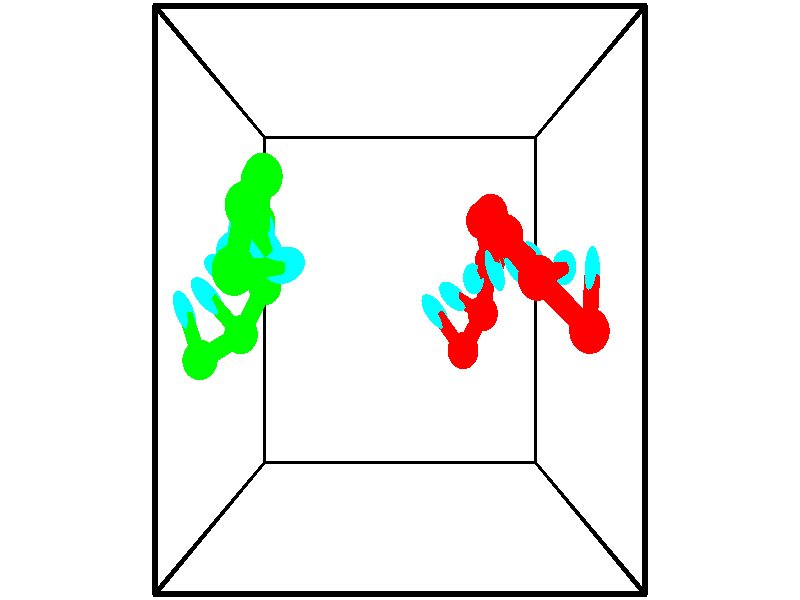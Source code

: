 // switches for output
#declare DRAW_BASES = 1; // possible values are 0, 1; only relevant for DNA ribbons
#declare DRAW_BASES_TYPE = 3; // possible values are 1, 2, 3; only relevant for DNA ribbons
#declare DRAW_FOG = 0; // set to 1 to enable fog

#include "colors.inc"

#include "transforms.inc"
background { rgb <1, 1, 1>}

#default {
   normal{
       ripples 0.25
       frequency 0.20
       turbulence 0.2
       lambda 5
   }
	finish {
		phong 0.1
		phong_size 40.
	}
}

// original window dimensions: 1024x640


// camera settings

camera {
	sky <-0, 1, 0>
	up <-0, 1, 0>
	right 1.6 * <1, 0, 0>
	location <2.5, 2.5, 11.1562>
	look_at <2.5, 2.5, 2.5>
	direction <0, 0, -8.6562>
	angle 67.0682
}


# declare cpy_camera_pos = <2.5, 2.5, 11.1562>;
# if (DRAW_FOG = 1)
fog {
	fog_type 2
	up vnormalize(cpy_camera_pos)
	color rgbt<1,1,1,0.3>
	distance 1e-5
	fog_alt 3e-3
	fog_offset 4
}
# end


// LIGHTS

# declare lum = 6;
global_settings {
	ambient_light rgb lum * <0.05, 0.05, 0.05>
	max_trace_level 15
}# declare cpy_direct_light_amount = 0.25;
light_source
{	1000 * <-1, -1, 1>,
	rgb lum * cpy_direct_light_amount
	parallel
}

light_source
{	1000 * <1, 1, -1>,
	rgb lum * cpy_direct_light_amount
	parallel
}

// strand 0

// nucleotide -1

// particle -1
sphere {
	<3.525821, 1.812339, 1.329092> 0.250000
	pigment { color rgbt <1,0,0,0> }
	no_shadow
}
cylinder {
	<3.271809, 2.113281, 1.259010>,  <3.119401, 2.293847, 1.216961>, 0.100000
	pigment { color rgbt <1,0,0,0> }
	no_shadow
}
cylinder {
	<3.271809, 2.113281, 1.259010>,  <3.525821, 1.812339, 1.329092>, 0.100000
	pigment { color rgbt <1,0,0,0> }
	no_shadow
}

// particle -1
sphere {
	<3.271809, 2.113281, 1.259010> 0.100000
	pigment { color rgbt <1,0,0,0> }
	no_shadow
}
sphere {
	0, 1
	scale<0.080000,0.200000,0.300000>
	matrix <0.495145, 0.570518, 0.655241,
		0.592932, 0.329346, -0.734822,
		-0.635030, 0.752356, -0.175205,
		3.081300, 2.338988, 1.206448>
	pigment { color rgbt <0,1,1,0> }
	no_shadow
}
cylinder {
	<3.887147, 2.313108, 1.028934>,  <3.525821, 1.812339, 1.329092>, 0.130000
	pigment { color rgbt <1,0,0,0> }
	no_shadow
}

// nucleotide -1

// particle -1
sphere {
	<3.887147, 2.313108, 1.028934> 0.250000
	pigment { color rgbt <1,0,0,0> }
	no_shadow
}
cylinder {
	<3.584370, 2.448521, 1.252517>,  <3.402703, 2.529768, 1.386667>, 0.100000
	pigment { color rgbt <1,0,0,0> }
	no_shadow
}
cylinder {
	<3.584370, 2.448521, 1.252517>,  <3.887147, 2.313108, 1.028934>, 0.100000
	pigment { color rgbt <1,0,0,0> }
	no_shadow
}

// particle -1
sphere {
	<3.584370, 2.448521, 1.252517> 0.100000
	pigment { color rgbt <1,0,0,0> }
	no_shadow
}
sphere {
	0, 1
	scale<0.080000,0.200000,0.300000>
	matrix <0.651257, 0.461300, 0.602551,
		-0.053865, 0.820122, -0.569648,
		-0.756944, 0.338531, 0.558957,
		3.357286, 2.550080, 1.420204>
	pigment { color rgbt <0,1,1,0> }
	no_shadow
}
cylinder {
	<4.000405, 3.034599, 1.061833>,  <3.887147, 2.313108, 1.028934>, 0.130000
	pigment { color rgbt <1,0,0,0> }
	no_shadow
}

// nucleotide -1

// particle -1
sphere {
	<4.000405, 3.034599, 1.061833> 0.250000
	pigment { color rgbt <1,0,0,0> }
	no_shadow
}
cylinder {
	<3.806759, 2.889387, 1.380289>,  <3.690571, 2.802260, 1.571363>, 0.100000
	pigment { color rgbt <1,0,0,0> }
	no_shadow
}
cylinder {
	<3.806759, 2.889387, 1.380289>,  <4.000405, 3.034599, 1.061833>, 0.100000
	pigment { color rgbt <1,0,0,0> }
	no_shadow
}

// particle -1
sphere {
	<3.806759, 2.889387, 1.380289> 0.100000
	pigment { color rgbt <1,0,0,0> }
	no_shadow
}
sphere {
	0, 1
	scale<0.080000,0.200000,0.300000>
	matrix <0.727109, 0.339260, 0.596838,
		-0.486768, 0.867820, 0.099721,
		-0.484117, -0.363029, 0.796141,
		3.661524, 2.780478, 1.619131>
	pigment { color rgbt <0,1,1,0> }
	no_shadow
}
cylinder {
	<3.794246, 3.545978, 1.636864>,  <4.000405, 3.034599, 1.061833>, 0.130000
	pigment { color rgbt <1,0,0,0> }
	no_shadow
}

// nucleotide -1

// particle -1
sphere {
	<3.794246, 3.545978, 1.636864> 0.250000
	pigment { color rgbt <1,0,0,0> }
	no_shadow
}
cylinder {
	<3.890865, 3.174664, 1.749958>,  <3.948837, 2.951875, 1.817814>, 0.100000
	pigment { color rgbt <1,0,0,0> }
	no_shadow
}
cylinder {
	<3.890865, 3.174664, 1.749958>,  <3.794246, 3.545978, 1.636864>, 0.100000
	pigment { color rgbt <1,0,0,0> }
	no_shadow
}

// particle -1
sphere {
	<3.890865, 3.174664, 1.749958> 0.100000
	pigment { color rgbt <1,0,0,0> }
	no_shadow
}
sphere {
	0, 1
	scale<0.080000,0.200000,0.300000>
	matrix <0.691242, 0.369087, 0.621256,
		-0.681057, 0.045375, 0.730823,
		0.241548, -0.928286, 0.282735,
		3.963330, 2.896178, 1.834778>
	pigment { color rgbt <0,1,1,0> }
	no_shadow
}
cylinder {
	<3.815037, 3.537045, 2.367421>,  <3.794246, 3.545978, 1.636864>, 0.130000
	pigment { color rgbt <1,0,0,0> }
	no_shadow
}

// nucleotide -1

// particle -1
sphere {
	<3.815037, 3.537045, 2.367421> 0.250000
	pigment { color rgbt <1,0,0,0> }
	no_shadow
}
cylinder {
	<4.036293, 3.213417, 2.287982>,  <4.169046, 3.019240, 2.240318>, 0.100000
	pigment { color rgbt <1,0,0,0> }
	no_shadow
}
cylinder {
	<4.036293, 3.213417, 2.287982>,  <3.815037, 3.537045, 2.367421>, 0.100000
	pigment { color rgbt <1,0,0,0> }
	no_shadow
}

// particle -1
sphere {
	<4.036293, 3.213417, 2.287982> 0.100000
	pigment { color rgbt <1,0,0,0> }
	no_shadow
}
sphere {
	0, 1
	scale<0.080000,0.200000,0.300000>
	matrix <0.606462, 0.227617, 0.761836,
		-0.571175, -0.541844, 0.616574,
		0.553139, -0.809071, -0.198598,
		4.202235, 2.970696, 2.228402>
	pigment { color rgbt <0,1,1,0> }
	no_shadow
}
cylinder {
	<3.914645, 3.218401, 2.986122>,  <3.815037, 3.537045, 2.367421>, 0.130000
	pigment { color rgbt <1,0,0,0> }
	no_shadow
}

// nucleotide -1

// particle -1
sphere {
	<3.914645, 3.218401, 2.986122> 0.250000
	pigment { color rgbt <1,0,0,0> }
	no_shadow
}
cylinder {
	<4.188866, 3.083790, 2.727892>,  <4.353398, 3.003023, 2.572954>, 0.100000
	pigment { color rgbt <1,0,0,0> }
	no_shadow
}
cylinder {
	<4.188866, 3.083790, 2.727892>,  <3.914645, 3.218401, 2.986122>, 0.100000
	pigment { color rgbt <1,0,0,0> }
	no_shadow
}

// particle -1
sphere {
	<4.188866, 3.083790, 2.727892> 0.100000
	pigment { color rgbt <1,0,0,0> }
	no_shadow
}
sphere {
	0, 1
	scale<0.080000,0.200000,0.300000>
	matrix <0.715787, 0.149675, 0.682090,
		-0.132916, -0.929702, 0.343492,
		0.685552, -0.336528, -0.645575,
		4.394531, 2.982831, 2.534220>
	pigment { color rgbt <0,1,1,0> }
	no_shadow
}
cylinder {
	<4.282828, 2.740093, 3.331288>,  <3.914645, 3.218401, 2.986122>, 0.130000
	pigment { color rgbt <1,0,0,0> }
	no_shadow
}

// nucleotide -1

// particle -1
sphere {
	<4.282828, 2.740093, 3.331288> 0.250000
	pigment { color rgbt <1,0,0,0> }
	no_shadow
}
cylinder {
	<4.557983, 2.814995, 3.050790>,  <4.723077, 2.859936, 2.882491>, 0.100000
	pigment { color rgbt <1,0,0,0> }
	no_shadow
}
cylinder {
	<4.557983, 2.814995, 3.050790>,  <4.282828, 2.740093, 3.331288>, 0.100000
	pigment { color rgbt <1,0,0,0> }
	no_shadow
}

// particle -1
sphere {
	<4.557983, 2.814995, 3.050790> 0.100000
	pigment { color rgbt <1,0,0,0> }
	no_shadow
}
sphere {
	0, 1
	scale<0.080000,0.200000,0.300000>
	matrix <0.704460, 0.060397, 0.707170,
		0.174775, -0.980453, -0.090368,
		0.687888, 0.187256, -0.701245,
		4.764350, 2.871171, 2.840416>
	pigment { color rgbt <0,1,1,0> }
	no_shadow
}
cylinder {
	<4.952243, 2.168989, 3.334688>,  <4.282828, 2.740093, 3.331288>, 0.130000
	pigment { color rgbt <1,0,0,0> }
	no_shadow
}

// nucleotide -1

// particle -1
sphere {
	<4.952243, 2.168989, 3.334688> 0.250000
	pigment { color rgbt <1,0,0,0> }
	no_shadow
}
cylinder {
	<5.020042, 2.538235, 3.196626>,  <5.060722, 2.759782, 3.113788>, 0.100000
	pigment { color rgbt <1,0,0,0> }
	no_shadow
}
cylinder {
	<5.020042, 2.538235, 3.196626>,  <4.952243, 2.168989, 3.334688>, 0.100000
	pigment { color rgbt <1,0,0,0> }
	no_shadow
}

// particle -1
sphere {
	<5.020042, 2.538235, 3.196626> 0.100000
	pigment { color rgbt <1,0,0,0> }
	no_shadow
}
sphere {
	0, 1
	scale<0.080000,0.200000,0.300000>
	matrix <0.820013, 0.062168, 0.568958,
		0.546670, -0.379469, -0.746428,
		0.169498, 0.923113, -0.345155,
		5.070892, 2.815169, 3.093079>
	pigment { color rgbt <0,1,1,0> }
	no_shadow
}
// strand 1

// nucleotide -1

// particle -1
sphere {
	<0.558446, 2.790991, 4.091918> 0.250000
	pigment { color rgbt <0,1,0,0> }
	no_shadow
}
cylinder {
	<0.844040, 2.830868, 3.814707>,  <1.015396, 2.854794, 3.648380>, 0.100000
	pigment { color rgbt <0,1,0,0> }
	no_shadow
}
cylinder {
	<0.844040, 2.830868, 3.814707>,  <0.558446, 2.790991, 4.091918>, 0.100000
	pigment { color rgbt <0,1,0,0> }
	no_shadow
}

// particle -1
sphere {
	<0.844040, 2.830868, 3.814707> 0.100000
	pigment { color rgbt <0,1,0,0> }
	no_shadow
}
sphere {
	0, 1
	scale<0.080000,0.200000,0.300000>
	matrix <-0.679629, 0.336624, -0.651758,
		0.168314, 0.936347, 0.308098,
		0.713985, 0.099692, -0.693027,
		1.058236, 2.860775, 3.606799>
	pigment { color rgbt <0,1,1,0> }
	no_shadow
}
cylinder {
	<0.637254, 3.451088, 3.843175>,  <0.558446, 2.790991, 4.091918>, 0.130000
	pigment { color rgbt <0,1,0,0> }
	no_shadow
}

// nucleotide -1

// particle -1
sphere {
	<0.637254, 3.451088, 3.843175> 0.250000
	pigment { color rgbt <0,1,0,0> }
	no_shadow
}
cylinder {
	<0.719513, 3.192406, 3.549377>,  <0.768868, 3.037197, 3.373098>, 0.100000
	pigment { color rgbt <0,1,0,0> }
	no_shadow
}
cylinder {
	<0.719513, 3.192406, 3.549377>,  <0.637254, 3.451088, 3.843175>, 0.100000
	pigment { color rgbt <0,1,0,0> }
	no_shadow
}

// particle -1
sphere {
	<0.719513, 3.192406, 3.549377> 0.100000
	pigment { color rgbt <0,1,0,0> }
	no_shadow
}
sphere {
	0, 1
	scale<0.080000,0.200000,0.300000>
	matrix <-0.599875, 0.509698, -0.616732,
		0.773214, 0.567434, -0.283124,
		0.205647, -0.646705, -0.734495,
		0.781207, 2.998394, 3.329029>
	pigment { color rgbt <0,1,1,0> }
	no_shadow
}
cylinder {
	<0.700553, 3.860913, 3.212375>,  <0.637254, 3.451088, 3.843175>, 0.130000
	pigment { color rgbt <0,1,0,0> }
	no_shadow
}

// nucleotide -1

// particle -1
sphere {
	<0.700553, 3.860913, 3.212375> 0.250000
	pigment { color rgbt <0,1,0,0> }
	no_shadow
}
cylinder {
	<0.661911, 3.483105, 3.086805>,  <0.638726, 3.256420, 3.011464>, 0.100000
	pigment { color rgbt <0,1,0,0> }
	no_shadow
}
cylinder {
	<0.661911, 3.483105, 3.086805>,  <0.700553, 3.860913, 3.212375>, 0.100000
	pigment { color rgbt <0,1,0,0> }
	no_shadow
}

// particle -1
sphere {
	<0.661911, 3.483105, 3.086805> 0.100000
	pigment { color rgbt <0,1,0,0> }
	no_shadow
}
sphere {
	0, 1
	scale<0.080000,0.200000,0.300000>
	matrix <-0.658418, 0.297173, -0.691501,
		0.746427, 0.139890, -0.650598,
		-0.096606, -0.944520, -0.313924,
		0.632929, 3.199749, 2.992628>
	pigment { color rgbt <0,1,1,0> }
	no_shadow
}
cylinder {
	<0.457245, 3.929735, 2.445134>,  <0.700553, 3.860913, 3.212375>, 0.130000
	pigment { color rgbt <0,1,0,0> }
	no_shadow
}

// nucleotide -1

// particle -1
sphere {
	<0.457245, 3.929735, 2.445134> 0.250000
	pigment { color rgbt <0,1,0,0> }
	no_shadow
}
cylinder {
	<0.366989, 3.578968, 2.614888>,  <0.312836, 3.368508, 2.716740>, 0.100000
	pigment { color rgbt <0,1,0,0> }
	no_shadow
}
cylinder {
	<0.366989, 3.578968, 2.614888>,  <0.457245, 3.929735, 2.445134>, 0.100000
	pigment { color rgbt <0,1,0,0> }
	no_shadow
}

// particle -1
sphere {
	<0.366989, 3.578968, 2.614888> 0.100000
	pigment { color rgbt <0,1,0,0> }
	no_shadow
}
sphere {
	0, 1
	scale<0.080000,0.200000,0.300000>
	matrix <-0.705053, -0.153629, -0.692314,
		0.672300, -0.455426, -0.583609,
		-0.225639, -0.876918, 0.424384,
		0.299298, 3.315893, 2.742203>
	pigment { color rgbt <0,1,1,0> }
	no_shadow
}
cylinder {
	<0.320480, 3.505880, 1.845389>,  <0.457245, 3.929735, 2.445134>, 0.130000
	pigment { color rgbt <0,1,0,0> }
	no_shadow
}

// nucleotide -1

// particle -1
sphere {
	<0.320480, 3.505880, 1.845389> 0.250000
	pigment { color rgbt <0,1,0,0> }
	no_shadow
}
cylinder {
	<0.166626, 3.289062, 2.144252>,  <0.074313, 3.158972, 2.323570>, 0.100000
	pigment { color rgbt <0,1,0,0> }
	no_shadow
}
cylinder {
	<0.166626, 3.289062, 2.144252>,  <0.320480, 3.505880, 1.845389>, 0.100000
	pigment { color rgbt <0,1,0,0> }
	no_shadow
}

// particle -1
sphere {
	<0.166626, 3.289062, 2.144252> 0.100000
	pigment { color rgbt <0,1,0,0> }
	no_shadow
}
sphere {
	0, 1
	scale<0.080000,0.200000,0.300000>
	matrix <-0.726857, -0.321074, -0.607117,
		0.568977, -0.776595, -0.270492,
		-0.384636, -0.542044, 0.747157,
		0.051235, 3.126449, 2.368399>
	pigment { color rgbt <0,1,1,0> }
	no_shadow
}
cylinder {
	<0.388665, 2.682767, 1.725161>,  <0.320480, 3.505880, 1.845389>, 0.130000
	pigment { color rgbt <0,1,0,0> }
	no_shadow
}

// nucleotide -1

// particle -1
sphere {
	<0.388665, 2.682767, 1.725161> 0.250000
	pigment { color rgbt <0,1,0,0> }
	no_shadow
}
cylinder {
	<0.086914, 2.798729, 1.960745>,  <-0.094136, 2.868306, 2.102095>, 0.100000
	pigment { color rgbt <0,1,0,0> }
	no_shadow
}
cylinder {
	<0.086914, 2.798729, 1.960745>,  <0.388665, 2.682767, 1.725161>, 0.100000
	pigment { color rgbt <0,1,0,0> }
	no_shadow
}

// particle -1
sphere {
	<0.086914, 2.798729, 1.960745> 0.100000
	pigment { color rgbt <0,1,0,0> }
	no_shadow
}
sphere {
	0, 1
	scale<0.080000,0.200000,0.300000>
	matrix <-0.647981, -0.472452, -0.597419,
		0.105060, -0.832313, 0.544259,
		-0.754376, 0.289905, 0.588959,
		-0.139399, 2.885700, 2.137432>
	pigment { color rgbt <0,1,1,0> }
	no_shadow
}
cylinder {
	<0.056914, 2.055700, 1.881993>,  <0.388665, 2.682767, 1.725161>, 0.130000
	pigment { color rgbt <0,1,0,0> }
	no_shadow
}

// nucleotide -1

// particle -1
sphere {
	<0.056914, 2.055700, 1.881993> 0.250000
	pigment { color rgbt <0,1,0,0> }
	no_shadow
}
cylinder {
	<-0.206841, 2.338669, 1.983786>,  <-0.365093, 2.508450, 2.044863>, 0.100000
	pigment { color rgbt <0,1,0,0> }
	no_shadow
}
cylinder {
	<-0.206841, 2.338669, 1.983786>,  <0.056914, 2.055700, 1.881993>, 0.100000
	pigment { color rgbt <0,1,0,0> }
	no_shadow
}

// particle -1
sphere {
	<-0.206841, 2.338669, 1.983786> 0.100000
	pigment { color rgbt <0,1,0,0> }
	no_shadow
}
sphere {
	0, 1
	scale<0.080000,0.200000,0.300000>
	matrix <-0.737251, -0.542174, -0.403124,
		-0.147205, -0.453433, 0.879050,
		-0.659387, 0.707422, 0.254483,
		-0.404657, 2.550896, 2.060131>
	pigment { color rgbt <0,1,1,0> }
	no_shadow
}
cylinder {
	<-0.485138, 1.753418, 2.138878>,  <0.056914, 2.055700, 1.881993>, 0.130000
	pigment { color rgbt <0,1,0,0> }
	no_shadow
}

// nucleotide -1

// particle -1
sphere {
	<-0.485138, 1.753418, 2.138878> 0.250000
	pigment { color rgbt <0,1,0,0> }
	no_shadow
}
cylinder {
	<-0.656960, 2.097290, 2.028291>,  <-0.760052, 2.303613, 1.961939>, 0.100000
	pigment { color rgbt <0,1,0,0> }
	no_shadow
}
cylinder {
	<-0.656960, 2.097290, 2.028291>,  <-0.485138, 1.753418, 2.138878>, 0.100000
	pigment { color rgbt <0,1,0,0> }
	no_shadow
}

// particle -1
sphere {
	<-0.656960, 2.097290, 2.028291> 0.100000
	pigment { color rgbt <0,1,0,0> }
	no_shadow
}
sphere {
	0, 1
	scale<0.080000,0.200000,0.300000>
	matrix <-0.837806, -0.493635, -0.233251,
		-0.336995, 0.131432, 0.932287,
		-0.429553, 0.859680, -0.276467,
		-0.785825, 2.355194, 1.945350>
	pigment { color rgbt <0,1,1,0> }
	no_shadow
}
// box output
cylinder {
	<0.000000, 0.000000, 0.000000>,  <5.000000, 0.000000, 0.000000>, 0.025000
	pigment { color rgbt <0,0,0,0> }
	no_shadow
}
cylinder {
	<0.000000, 0.000000, 0.000000>,  <0.000000, 5.000000, 0.000000>, 0.025000
	pigment { color rgbt <0,0,0,0> }
	no_shadow
}
cylinder {
	<0.000000, 0.000000, 0.000000>,  <0.000000, 0.000000, 5.000000>, 0.025000
	pigment { color rgbt <0,0,0,0> }
	no_shadow
}
cylinder {
	<5.000000, 5.000000, 5.000000>,  <0.000000, 5.000000, 5.000000>, 0.025000
	pigment { color rgbt <0,0,0,0> }
	no_shadow
}
cylinder {
	<5.000000, 5.000000, 5.000000>,  <5.000000, 0.000000, 5.000000>, 0.025000
	pigment { color rgbt <0,0,0,0> }
	no_shadow
}
cylinder {
	<5.000000, 5.000000, 5.000000>,  <5.000000, 5.000000, 0.000000>, 0.025000
	pigment { color rgbt <0,0,0,0> }
	no_shadow
}
cylinder {
	<0.000000, 0.000000, 5.000000>,  <0.000000, 5.000000, 5.000000>, 0.025000
	pigment { color rgbt <0,0,0,0> }
	no_shadow
}
cylinder {
	<0.000000, 0.000000, 5.000000>,  <5.000000, 0.000000, 5.000000>, 0.025000
	pigment { color rgbt <0,0,0,0> }
	no_shadow
}
cylinder {
	<5.000000, 5.000000, 0.000000>,  <0.000000, 5.000000, 0.000000>, 0.025000
	pigment { color rgbt <0,0,0,0> }
	no_shadow
}
cylinder {
	<5.000000, 5.000000, 0.000000>,  <5.000000, 0.000000, 0.000000>, 0.025000
	pigment { color rgbt <0,0,0,0> }
	no_shadow
}
cylinder {
	<5.000000, 0.000000, 5.000000>,  <5.000000, 0.000000, 0.000000>, 0.025000
	pigment { color rgbt <0,0,0,0> }
	no_shadow
}
cylinder {
	<0.000000, 5.000000, 0.000000>,  <0.000000, 5.000000, 5.000000>, 0.025000
	pigment { color rgbt <0,0,0,0> }
	no_shadow
}
// end of box output
